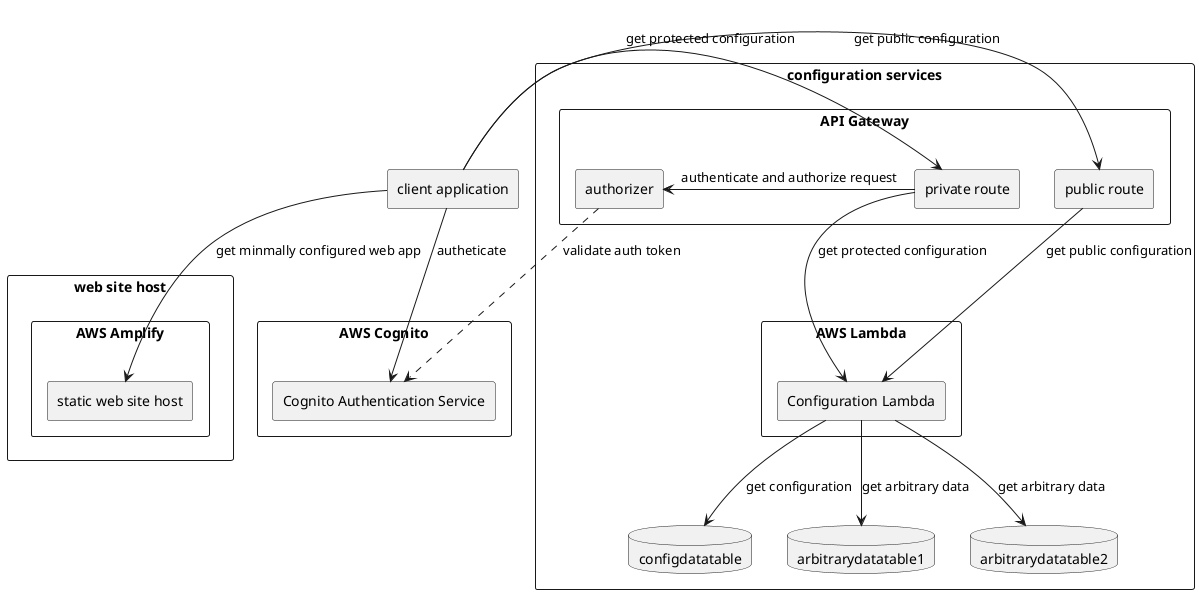 @startuml
skinparam componentStyle rectangle
component "web site host" {
component "AWS Amplify" {
[static web site host] as StaticHost
}
}
[client application] as Client
component "configuration services" {
component "API Gateway" {
[public route] as PublicRoute
[authorizer] as Authorizer
[private route] as PrivateRoute
}
component "AWS Lambda" {
[Configuration Lambda] as ConfigurationService
}
database configdatatable
database arbitrarydatatable1
database arbitrarydatatable2
} 
component "AWS Cognito" {
[Cognito Authentication Service] as CognitoAuth
}

Client --> StaticHost : "get minmally configured web app"
Client --> CognitoAuth : "autheticate"
Client -> PublicRoute : "get public configuration"
Client -> PrivateRoute : "get protected configuration"
PrivateRoute -> Authorizer : "authenticate and authorize request"
Authorizer ..> CognitoAuth : "validate auth token"
PublicRoute --> ConfigurationService : "get public configuration"
PrivateRoute --> ConfigurationService : "get protected configuration"
ConfigurationService --> configdatatable : "get configuration"
ConfigurationService --> arbitrarydatatable1 : "get arbitrary data"
ConfigurationService --> arbitrarydatatable2 : "get arbitrary data"
@enduml
